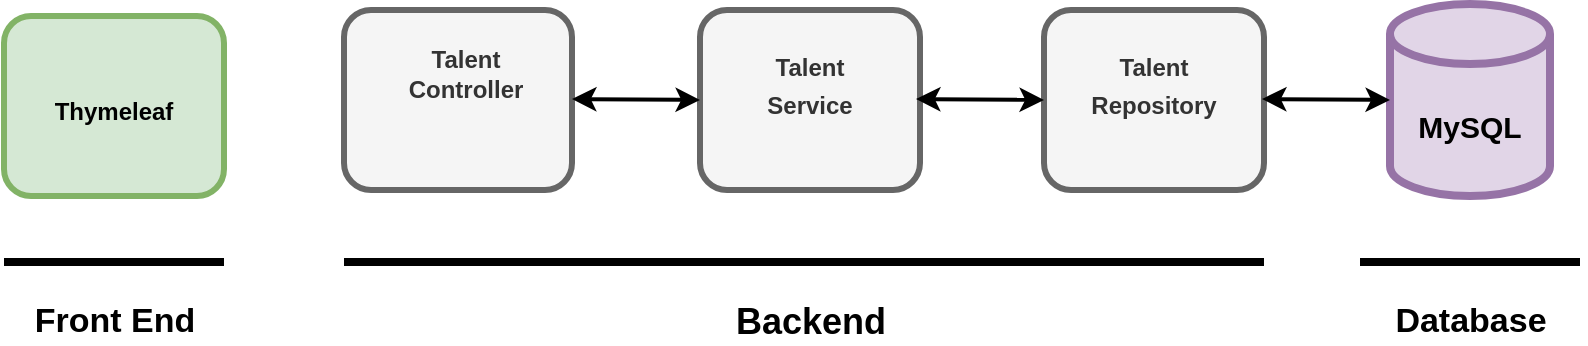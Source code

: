 <mxfile version="17.4.1" type="github">
  <diagram name="Page-1" id="c7558073-3199-34d8-9f00-42111426c3f3">
    <mxGraphModel dx="868" dy="463" grid="1" gridSize="10" guides="1" tooltips="1" connect="1" arrows="1" fold="1" page="1" pageScale="1" pageWidth="826" pageHeight="1169" background="none" math="0" shadow="0">
      <root>
        <mxCell id="0" />
        <mxCell id="1" parent="0" />
        <mxCell id="2" value="&lt;p style=&quot;margin: 4px 0px 0px;&quot;&gt;&lt;/p&gt;&lt;p style=&quot;margin: 0px ; margin-left: 8px&quot;&gt;&lt;br&gt;&lt;/p&gt;&lt;p style=&quot;margin: 0px ; margin-left: 8px&quot;&gt;Talent&lt;/p&gt;&lt;p style=&quot;margin: 0px ; margin-left: 8px&quot;&gt;Controller&lt;/p&gt;" style="verticalAlign=middle;align=center;overflow=fill;fontSize=12;fontFamily=Helvetica;html=1;rounded=1;fontStyle=1;strokeWidth=3;fillColor=#f5f5f5;fontColor=#333333;strokeColor=#666666;" parent="1" vertex="1">
          <mxGeometry x="180" y="234" width="114" height="90" as="geometry" />
        </mxCell>
        <mxCell id="6" value="&lt;p style=&quot;margin: 4px 0px 0px; text-align: center;&quot;&gt;&lt;br&gt;&lt;/p&gt;&lt;p style=&quot;margin: 4px 0px 0px; text-align: center;&quot;&gt;Talent&lt;/p&gt;&lt;p style=&quot;margin: 4px 0px 0px; text-align: center;&quot;&gt;Service&lt;/p&gt;" style="verticalAlign=middle;align=center;overflow=fill;fontSize=12;fontFamily=Helvetica;html=1;rounded=1;fontStyle=1;strokeWidth=3;fillColor=#f5f5f5;fontColor=#333333;strokeColor=#666666;" parent="1" vertex="1">
          <mxGeometry x="358" y="234" width="110" height="90" as="geometry" />
        </mxCell>
        <mxCell id="8" value="&lt;p style=&quot;margin: 4px 0px 0px; text-align: center;&quot;&gt;&lt;br&gt;&lt;/p&gt;&lt;p style=&quot;margin: 4px 0px 0px; text-align: center;&quot;&gt;&lt;span&gt;Talent&lt;/span&gt;&lt;br&gt;&lt;/p&gt;&lt;p style=&quot;margin: 4px 0px 0px; text-align: center;&quot;&gt;Repository&lt;/p&gt;" style="verticalAlign=middle;align=center;overflow=fill;fontSize=12;fontFamily=Helvetica;html=1;rounded=1;fontStyle=1;strokeWidth=3;fillColor=#f5f5f5;fontColor=#333333;strokeColor=#666666;" parent="1" vertex="1">
          <mxGeometry x="530" y="234" width="110" height="90" as="geometry" />
        </mxCell>
        <mxCell id="pPRYlWPl-nS_Z_3cCO-W-96" value="&lt;b&gt;&lt;font style=&quot;font-size: 15px&quot;&gt;MySQL&lt;/font&gt;&lt;/b&gt;" style="shape=cylinder3;whiteSpace=wrap;html=1;boundedLbl=1;backgroundOutline=1;size=15;strokeWidth=4;fillColor=#e1d5e7;strokeColor=#9673a6;" vertex="1" parent="1">
          <mxGeometry x="703" y="231" width="80" height="96" as="geometry" />
        </mxCell>
        <mxCell id="pPRYlWPl-nS_Z_3cCO-W-102" value="" style="endArrow=none;html=1;rounded=0;fontSize=15;strokeWidth=4;" edge="1" parent="1">
          <mxGeometry width="50" height="50" relative="1" as="geometry">
            <mxPoint x="180" y="360" as="sourcePoint" />
            <mxPoint x="640" y="360" as="targetPoint" />
          </mxGeometry>
        </mxCell>
        <mxCell id="pPRYlWPl-nS_Z_3cCO-W-104" value="&lt;b&gt;&lt;font style=&quot;font-size: 18px&quot;&gt;Backend&lt;/font&gt;&lt;/b&gt;" style="text;html=1;align=center;verticalAlign=middle;resizable=0;points=[];autosize=1;strokeColor=none;fillColor=none;fontSize=15;" vertex="1" parent="1">
          <mxGeometry x="368" y="380" width="90" height="20" as="geometry" />
        </mxCell>
        <mxCell id="pPRYlWPl-nS_Z_3cCO-W-105" value="&lt;p style=&quot;margin: 4px 0px 0px; text-align: center;&quot;&gt;&lt;br&gt;&lt;/p&gt;&lt;p style=&quot;margin: 4px 0px 0px; text-align: center;&quot;&gt;&lt;br&gt;&lt;/p&gt;&lt;p style=&quot;margin: 4px 0px 0px; text-align: center;&quot;&gt;Thymeleaf&lt;/p&gt;" style="verticalAlign=middle;align=center;overflow=fill;fontSize=12;fontFamily=Helvetica;html=1;rounded=1;fontStyle=1;strokeWidth=3;fillColor=#d5e8d4;strokeColor=#82b366;" vertex="1" parent="1">
          <mxGeometry x="10" y="237" width="110" height="90" as="geometry" />
        </mxCell>
        <mxCell id="pPRYlWPl-nS_Z_3cCO-W-106" value="" style="endArrow=none;html=1;rounded=0;fontSize=15;strokeWidth=4;" edge="1" parent="1">
          <mxGeometry width="50" height="50" relative="1" as="geometry">
            <mxPoint x="10" y="360" as="sourcePoint" />
            <mxPoint x="120" y="360" as="targetPoint" />
          </mxGeometry>
        </mxCell>
        <mxCell id="pPRYlWPl-nS_Z_3cCO-W-107" value="&lt;b&gt;&lt;font style=&quot;font-size: 17px&quot;&gt;Front End&lt;/font&gt;&lt;/b&gt;" style="text;html=1;align=center;verticalAlign=middle;resizable=0;points=[];autosize=1;strokeColor=none;fillColor=none;fontSize=15;" vertex="1" parent="1">
          <mxGeometry x="15" y="380" width="100" height="20" as="geometry" />
        </mxCell>
        <mxCell id="pPRYlWPl-nS_Z_3cCO-W-108" value="" style="endArrow=none;html=1;rounded=0;fontSize=15;strokeWidth=4;" edge="1" parent="1">
          <mxGeometry width="50" height="50" relative="1" as="geometry">
            <mxPoint x="688" y="360" as="sourcePoint" />
            <mxPoint x="798" y="360" as="targetPoint" />
          </mxGeometry>
        </mxCell>
        <mxCell id="pPRYlWPl-nS_Z_3cCO-W-109" value="&lt;b&gt;&lt;font style=&quot;font-size: 17px&quot;&gt;Database&lt;/font&gt;&lt;/b&gt;" style="text;html=1;align=center;verticalAlign=middle;resizable=0;points=[];autosize=1;strokeColor=none;fillColor=none;fontSize=15;" vertex="1" parent="1">
          <mxGeometry x="698" y="380" width="90" height="20" as="geometry" />
        </mxCell>
        <mxCell id="pPRYlWPl-nS_Z_3cCO-W-110" value="" style="endArrow=classic;startArrow=classic;html=1;rounded=0;fontSize=18;strokeWidth=2;entryX=0;entryY=0.5;entryDx=0;entryDy=0;" edge="1" parent="1" target="6">
          <mxGeometry width="50" height="50" relative="1" as="geometry">
            <mxPoint x="294" y="278.5" as="sourcePoint" />
            <mxPoint x="354" y="278.5" as="targetPoint" />
          </mxGeometry>
        </mxCell>
        <mxCell id="pPRYlWPl-nS_Z_3cCO-W-111" value="" style="endArrow=classic;startArrow=classic;html=1;rounded=0;fontSize=18;strokeWidth=2;entryX=0;entryY=0.5;entryDx=0;entryDy=0;" edge="1" parent="1">
          <mxGeometry width="50" height="50" relative="1" as="geometry">
            <mxPoint x="466" y="278.5" as="sourcePoint" />
            <mxPoint x="530" y="279" as="targetPoint" />
          </mxGeometry>
        </mxCell>
        <mxCell id="pPRYlWPl-nS_Z_3cCO-W-112" value="" style="endArrow=classic;startArrow=classic;html=1;rounded=0;fontSize=18;strokeWidth=2;entryX=0;entryY=0.5;entryDx=0;entryDy=0;" edge="1" parent="1">
          <mxGeometry width="50" height="50" relative="1" as="geometry">
            <mxPoint x="639" y="278.5" as="sourcePoint" />
            <mxPoint x="703" y="279" as="targetPoint" />
          </mxGeometry>
        </mxCell>
      </root>
    </mxGraphModel>
  </diagram>
</mxfile>
